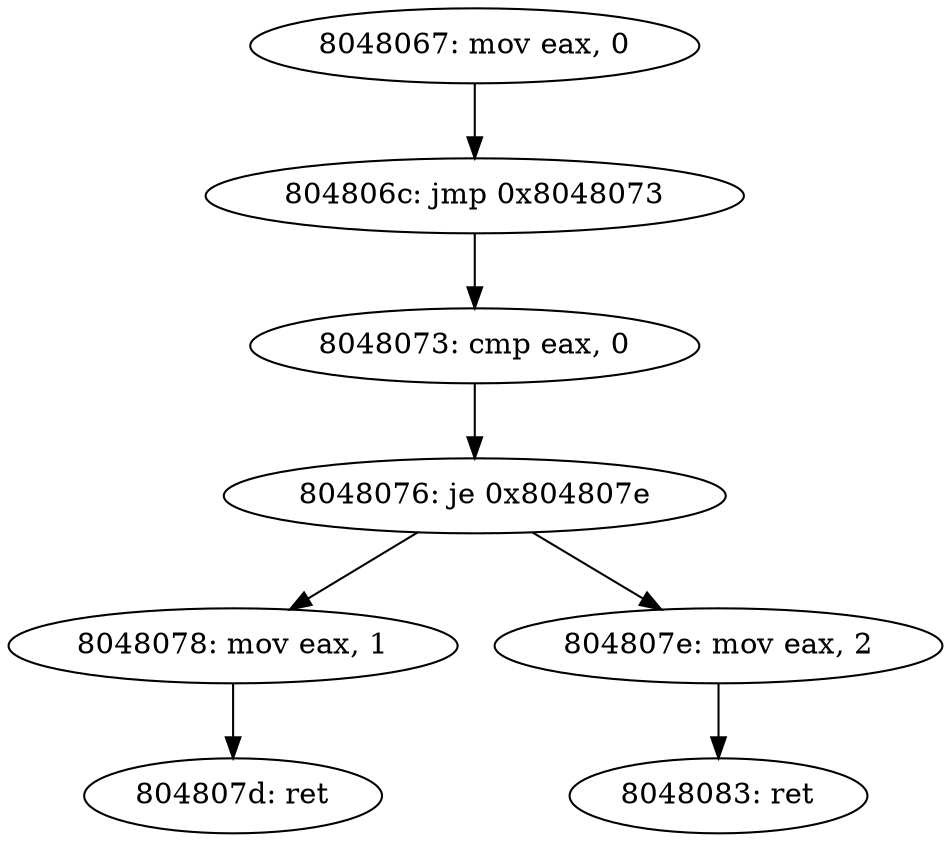 digraph G{
"1" [label="8048067: mov eax, 0"]
"2" [label="804806c: jmp 0x8048073"]
"4" [label="8048073: cmp eax, 0"]
"5" [label="8048076: je 0x804807e"]
"6" [label="8048078: mov eax, 1"]
"7" [label="804807d: ret"]
"8" [label="804807e: mov eax, 2"]
"9" [label="8048083: ret"]
"1" -> "2"
"2" -> "4"
"4" -> "5"
"5" -> "6"
"6" -> "7"
"5" -> "8"
"8" -> "9"
}
